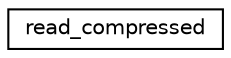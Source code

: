 digraph "Graphical Class Hierarchy"
{
 // INTERACTIVE_SVG=YES
 // LATEX_PDF_SIZE
  edge [fontname="Helvetica",fontsize="10",labelfontname="Helvetica",labelfontsize="10"];
  node [fontname="Helvetica",fontsize="10",shape=record];
  rankdir="LR";
  Node0 [label="read_compressed",height=0.2,width=0.4,color="black", fillcolor="white", style="filled",URL="$interfacefms__io__mod_1_1read__compressed.html",tooltip="Only need read compressed att; write is handled in with mpp_io calls in save_compressed_restart."];
}
